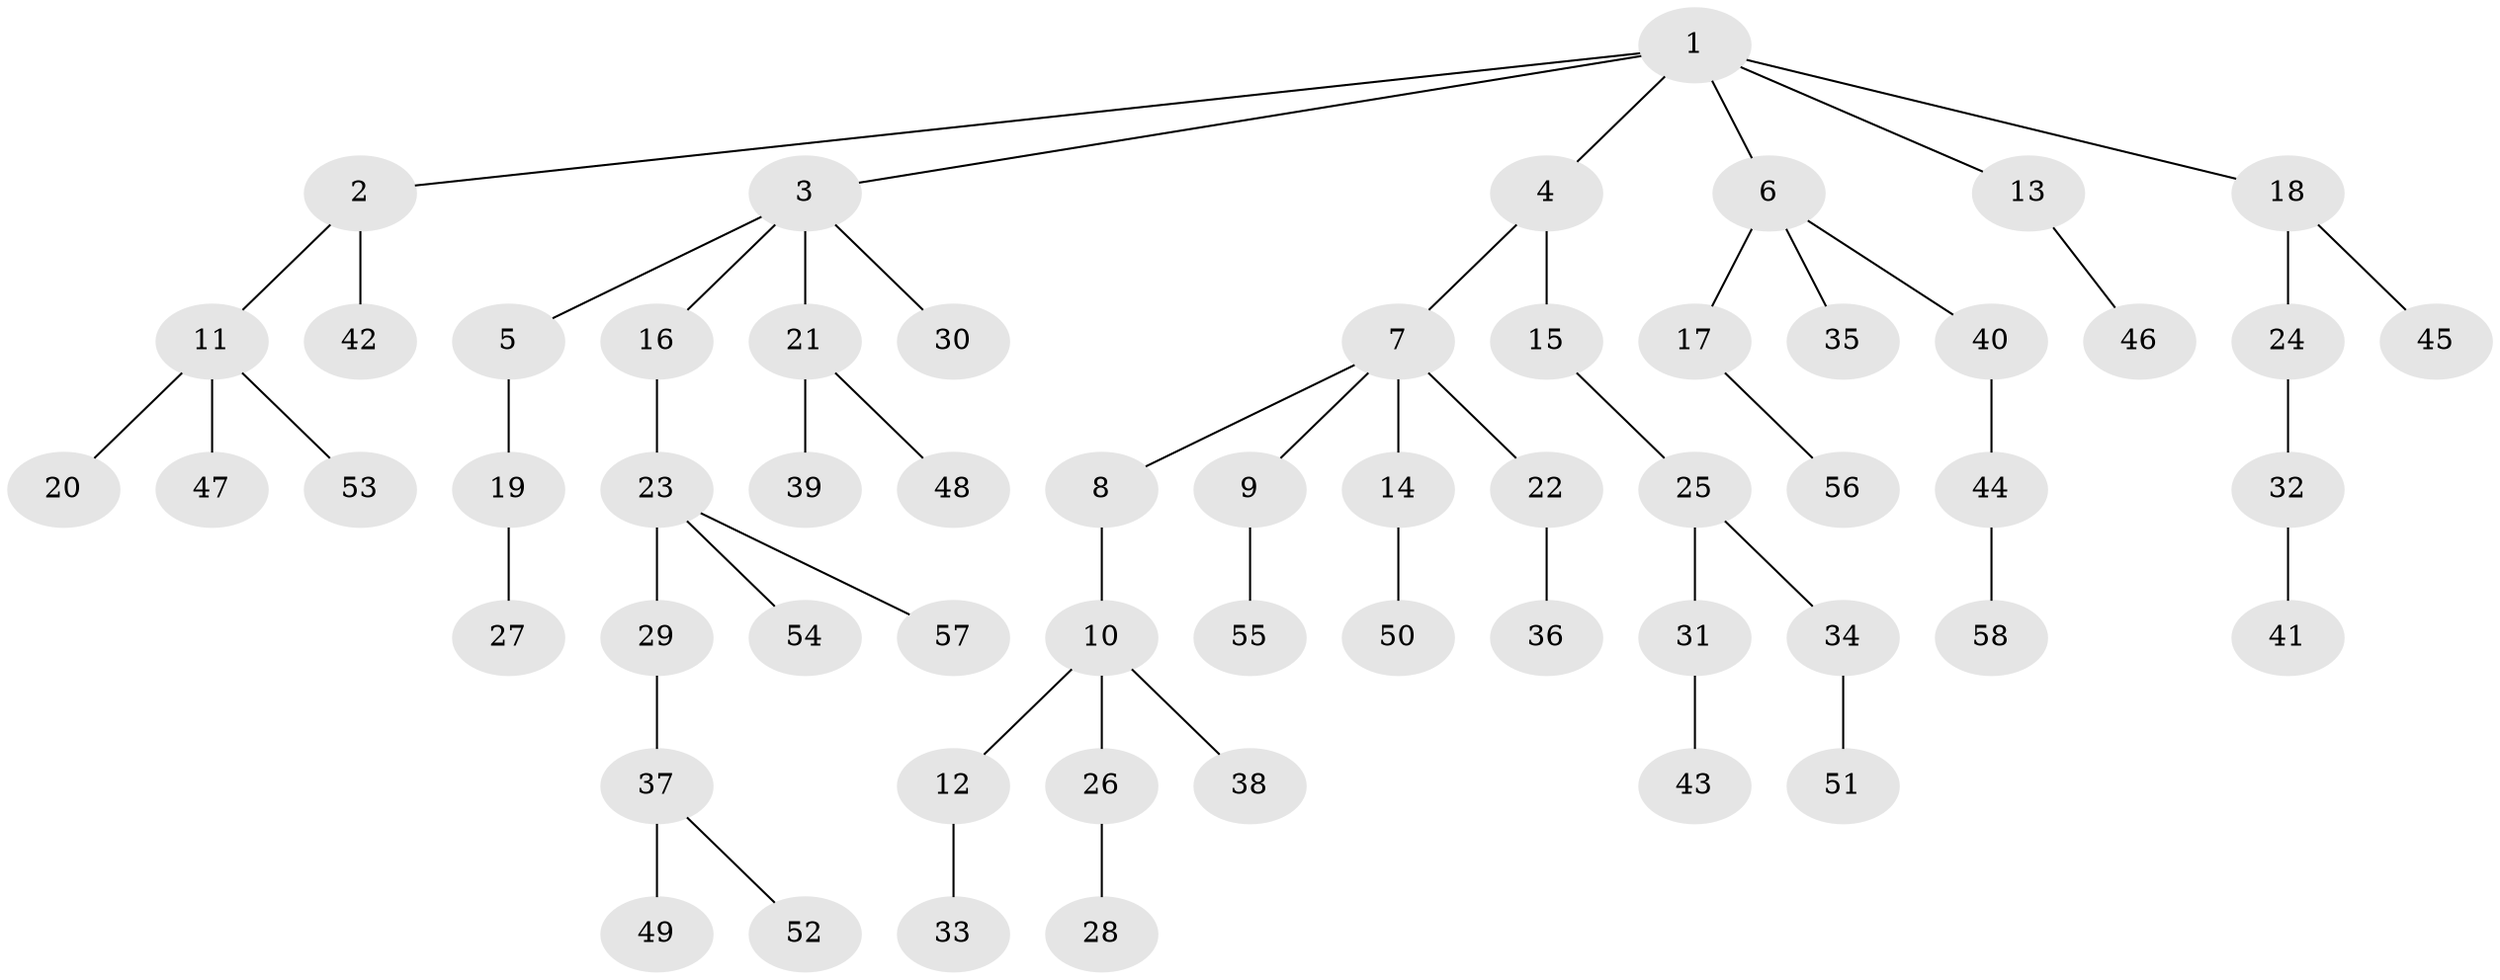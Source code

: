 // Generated by graph-tools (version 1.1) at 2025/50/03/09/25 03:50:16]
// undirected, 58 vertices, 57 edges
graph export_dot {
graph [start="1"]
  node [color=gray90,style=filled];
  1;
  2;
  3;
  4;
  5;
  6;
  7;
  8;
  9;
  10;
  11;
  12;
  13;
  14;
  15;
  16;
  17;
  18;
  19;
  20;
  21;
  22;
  23;
  24;
  25;
  26;
  27;
  28;
  29;
  30;
  31;
  32;
  33;
  34;
  35;
  36;
  37;
  38;
  39;
  40;
  41;
  42;
  43;
  44;
  45;
  46;
  47;
  48;
  49;
  50;
  51;
  52;
  53;
  54;
  55;
  56;
  57;
  58;
  1 -- 2;
  1 -- 3;
  1 -- 4;
  1 -- 6;
  1 -- 13;
  1 -- 18;
  2 -- 11;
  2 -- 42;
  3 -- 5;
  3 -- 16;
  3 -- 21;
  3 -- 30;
  4 -- 7;
  4 -- 15;
  5 -- 19;
  6 -- 17;
  6 -- 35;
  6 -- 40;
  7 -- 8;
  7 -- 9;
  7 -- 14;
  7 -- 22;
  8 -- 10;
  9 -- 55;
  10 -- 12;
  10 -- 26;
  10 -- 38;
  11 -- 20;
  11 -- 47;
  11 -- 53;
  12 -- 33;
  13 -- 46;
  14 -- 50;
  15 -- 25;
  16 -- 23;
  17 -- 56;
  18 -- 24;
  18 -- 45;
  19 -- 27;
  21 -- 39;
  21 -- 48;
  22 -- 36;
  23 -- 29;
  23 -- 54;
  23 -- 57;
  24 -- 32;
  25 -- 31;
  25 -- 34;
  26 -- 28;
  29 -- 37;
  31 -- 43;
  32 -- 41;
  34 -- 51;
  37 -- 49;
  37 -- 52;
  40 -- 44;
  44 -- 58;
}
